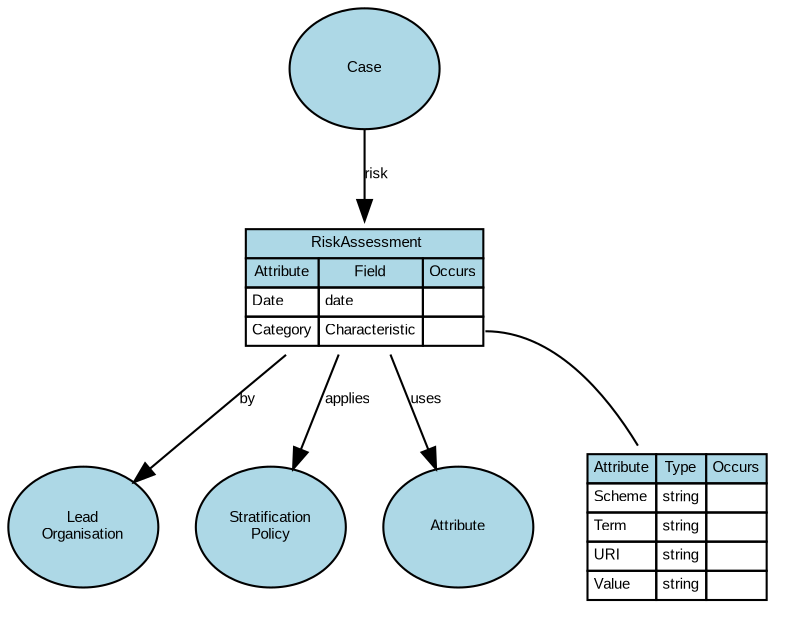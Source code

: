digraph {
	graph [overlap=false splines=true]
	node [black=black color=black fillcolor=lightblue fontname=Arial fontsize=7]
	edge [fontname=Arial fontsize=7 labelfontname=Arial labelfontsize=7 len=3.0]
	table_port37 [label=<<table border='0' cellborder='1' cellspacing='0'><tr><td bgcolor='lightblue'>Attribute</td><td bgcolor='lightblue'>Type</td><td bgcolor='lightblue'>Occurs</td></tr><tr><td align='left' balign='left' valign='top'>Scheme</td><td align='left' balign='left' valign='top'>string</td><td align='left' balign='left' valign='top'></td></tr><tr><td align='left' balign='left' valign='top'>Term</td><td align='left' balign='left' valign='top'>string</td><td align='left' balign='left' valign='top'></td></tr><tr><td align='left' balign='left' valign='top'>URI</td><td align='left' balign='left' valign='top'>string</td><td align='left' balign='left' valign='top'></td></tr><tr><td align='left' balign='left' valign='top'>Value</td><td align='left' balign='left' valign='top'>string</td><td align='left' balign='left' valign='top'></td></tr></table>> shape=plaintext]
	RiskAssessment:37 -> table_port37 [dir=none]
	RiskAssessment [label=<<table border='0' cellborder='1' cellspacing='0'><tr><td colspan='3' bgcolor='lightblue'> RiskAssessment</td></tr><tr><td bgcolor='lightblue'>Attribute</td><td bgcolor='lightblue'>Field</td><td bgcolor='lightblue'>Occurs</td></tr><tr><td align='left' balign='left' valign='top'>Date</td><td align='left' balign='left' valign='top'>date</td><td align='left' balign='left' valign='top'></td></tr><tr><td align='left' balign='left' valign='top'>Category</td><td align='left' balign='left' valign='top'>Characteristic</td><td align='left' balign='left' valign='top' port='37'></td></tr></table>> URL="#RiskAssessment" shape=plaintext]
	"Concept_Lead\nOrganisation" [label="Lead\nOrganisation" URL="#RiskAssessment" fixedsize=true height=0.8 style=filled width=1.0]
	RiskAssessment -> "Concept_Lead\nOrganisation" [label=by]
	"Concept_Stratification\nPolicy" [label="Stratification\nPolicy" URL="#RiskAssessment" fixedsize=true height=0.8 style=filled width=1.0]
	RiskAssessment -> "Concept_Stratification\nPolicy" [label=applies]
	Concept_Attribute [label=Attribute URL="#RiskAssessment" fixedsize=true height=0.8 style=filled width=1.0]
	RiskAssessment -> Concept_Attribute [label=uses]
	ConceptOf_Case [label=Case URL="#RiskAssessment" fixedsize=true height=0.8 style=filled width=1.0]
	ConceptOf_Case -> RiskAssessment [label=risk]
}
